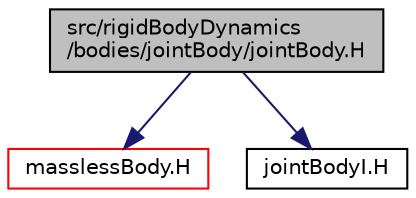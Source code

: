 digraph "src/rigidBodyDynamics/bodies/jointBody/jointBody.H"
{
  bgcolor="transparent";
  edge [fontname="Helvetica",fontsize="10",labelfontname="Helvetica",labelfontsize="10"];
  node [fontname="Helvetica",fontsize="10",shape=record];
  Node1 [label="src/rigidBodyDynamics\l/bodies/jointBody/jointBody.H",height=0.2,width=0.4,color="black", fillcolor="grey75", style="filled", fontcolor="black"];
  Node1 -> Node2 [color="midnightblue",fontsize="10",style="solid",fontname="Helvetica"];
  Node2 [label="masslessBody.H",height=0.2,width=0.4,color="red",URL="$a09739.html"];
  Node1 -> Node3 [color="midnightblue",fontsize="10",style="solid",fontname="Helvetica"];
  Node3 [label="jointBodyI.H",height=0.2,width=0.4,color="black",URL="$a09737.html"];
}
